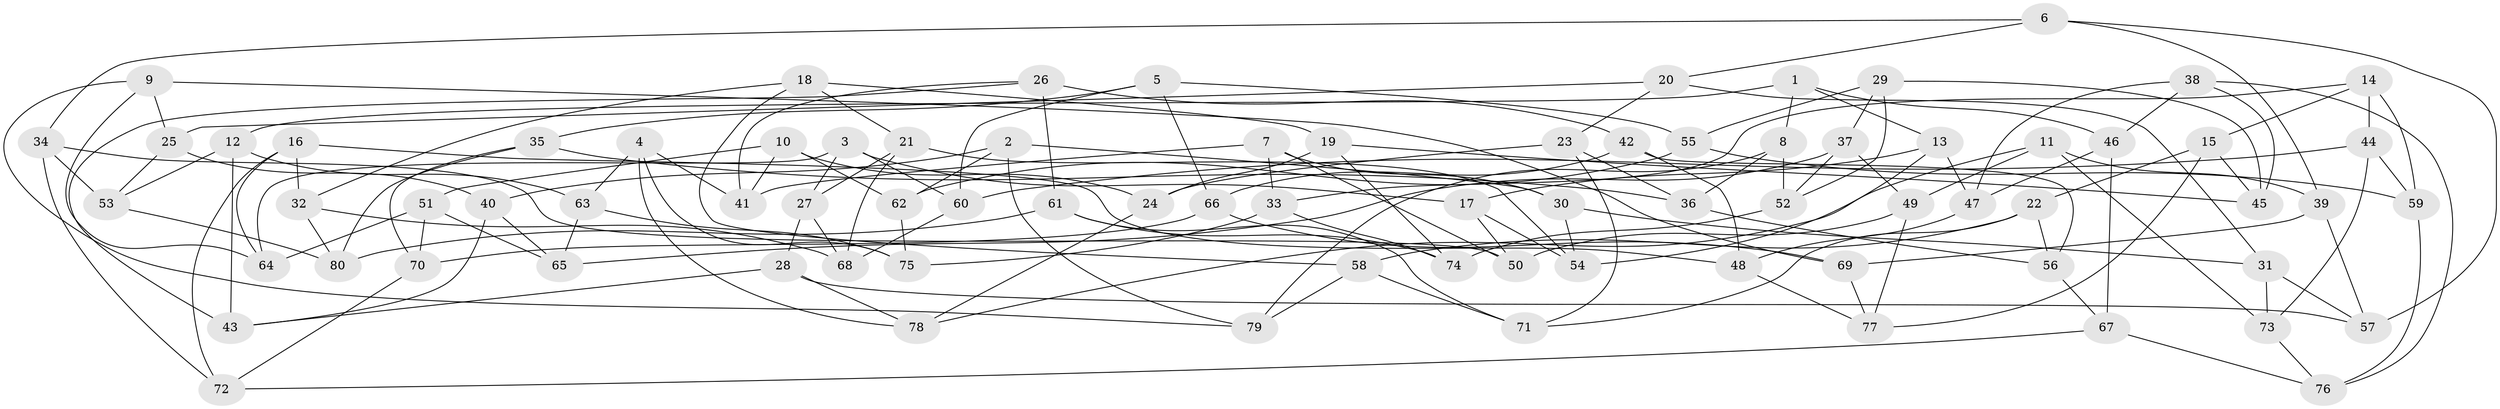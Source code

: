 // coarse degree distribution, {6: 0.5208333333333334, 4: 0.2708333333333333, 5: 0.14583333333333334, 3: 0.0625}
// Generated by graph-tools (version 1.1) at 2025/42/03/06/25 10:42:25]
// undirected, 80 vertices, 160 edges
graph export_dot {
graph [start="1"]
  node [color=gray90,style=filled];
  1;
  2;
  3;
  4;
  5;
  6;
  7;
  8;
  9;
  10;
  11;
  12;
  13;
  14;
  15;
  16;
  17;
  18;
  19;
  20;
  21;
  22;
  23;
  24;
  25;
  26;
  27;
  28;
  29;
  30;
  31;
  32;
  33;
  34;
  35;
  36;
  37;
  38;
  39;
  40;
  41;
  42;
  43;
  44;
  45;
  46;
  47;
  48;
  49;
  50;
  51;
  52;
  53;
  54;
  55;
  56;
  57;
  58;
  59;
  60;
  61;
  62;
  63;
  64;
  65;
  66;
  67;
  68;
  69;
  70;
  71;
  72;
  73;
  74;
  75;
  76;
  77;
  78;
  79;
  80;
  1 -- 8;
  1 -- 13;
  1 -- 12;
  1 -- 46;
  2 -- 79;
  2 -- 62;
  2 -- 30;
  2 -- 40;
  3 -- 64;
  3 -- 60;
  3 -- 27;
  3 -- 17;
  4 -- 63;
  4 -- 75;
  4 -- 78;
  4 -- 41;
  5 -- 35;
  5 -- 66;
  5 -- 60;
  5 -- 55;
  6 -- 57;
  6 -- 39;
  6 -- 20;
  6 -- 34;
  7 -- 30;
  7 -- 50;
  7 -- 33;
  7 -- 41;
  8 -- 36;
  8 -- 79;
  8 -- 52;
  9 -- 25;
  9 -- 64;
  9 -- 79;
  9 -- 69;
  10 -- 24;
  10 -- 51;
  10 -- 62;
  10 -- 41;
  11 -- 39;
  11 -- 49;
  11 -- 78;
  11 -- 73;
  12 -- 43;
  12 -- 63;
  12 -- 53;
  13 -- 17;
  13 -- 54;
  13 -- 47;
  14 -- 33;
  14 -- 44;
  14 -- 59;
  14 -- 15;
  15 -- 45;
  15 -- 77;
  15 -- 22;
  16 -- 48;
  16 -- 72;
  16 -- 32;
  16 -- 64;
  17 -- 50;
  17 -- 54;
  18 -- 19;
  18 -- 21;
  18 -- 32;
  18 -- 58;
  19 -- 24;
  19 -- 74;
  19 -- 45;
  20 -- 23;
  20 -- 31;
  20 -- 25;
  21 -- 27;
  21 -- 54;
  21 -- 68;
  22 -- 56;
  22 -- 58;
  22 -- 71;
  23 -- 24;
  23 -- 71;
  23 -- 36;
  24 -- 78;
  25 -- 40;
  25 -- 53;
  26 -- 43;
  26 -- 61;
  26 -- 42;
  26 -- 41;
  27 -- 28;
  27 -- 68;
  28 -- 78;
  28 -- 57;
  28 -- 43;
  29 -- 45;
  29 -- 55;
  29 -- 37;
  29 -- 52;
  30 -- 54;
  30 -- 31;
  31 -- 73;
  31 -- 57;
  32 -- 80;
  32 -- 68;
  33 -- 74;
  33 -- 75;
  34 -- 50;
  34 -- 53;
  34 -- 72;
  35 -- 70;
  35 -- 80;
  35 -- 36;
  36 -- 56;
  37 -- 49;
  37 -- 52;
  37 -- 65;
  38 -- 47;
  38 -- 45;
  38 -- 46;
  38 -- 76;
  39 -- 57;
  39 -- 69;
  40 -- 43;
  40 -- 65;
  42 -- 66;
  42 -- 56;
  42 -- 48;
  44 -- 59;
  44 -- 73;
  44 -- 60;
  46 -- 47;
  46 -- 67;
  47 -- 48;
  48 -- 77;
  49 -- 77;
  49 -- 50;
  51 -- 64;
  51 -- 65;
  51 -- 70;
  52 -- 74;
  53 -- 80;
  55 -- 62;
  55 -- 59;
  56 -- 67;
  58 -- 71;
  58 -- 79;
  59 -- 76;
  60 -- 68;
  61 -- 71;
  61 -- 74;
  61 -- 80;
  62 -- 75;
  63 -- 75;
  63 -- 65;
  66 -- 70;
  66 -- 69;
  67 -- 76;
  67 -- 72;
  69 -- 77;
  70 -- 72;
  73 -- 76;
}
